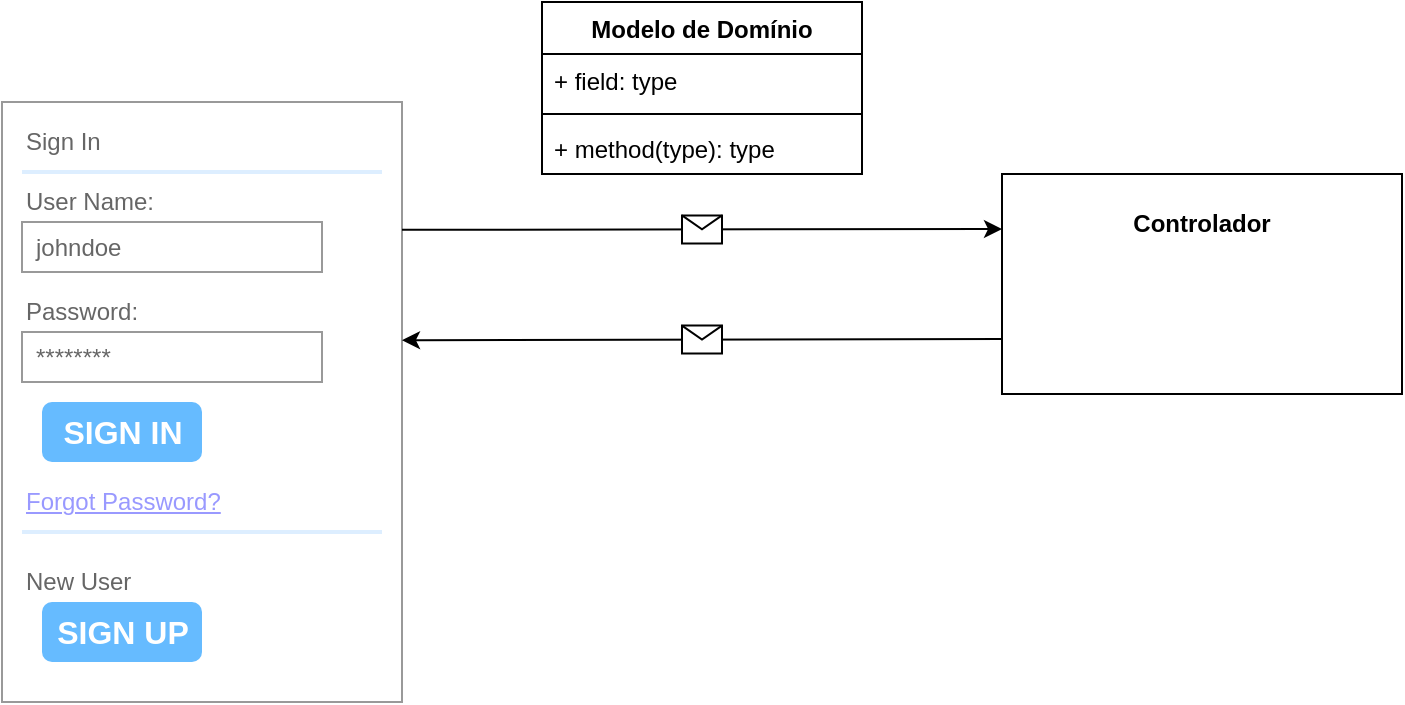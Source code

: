 <mxfile version="14.4.3" type="github">
  <diagram id="7doIYwECC2e5cuH4PdA4" name="Page-1">
    <mxGraphModel dx="1426" dy="794" grid="1" gridSize="10" guides="1" tooltips="1" connect="1" arrows="1" fold="1" page="1" pageScale="1" pageWidth="850" pageHeight="1100" math="0" shadow="0">
      <root>
        <mxCell id="0" />
        <mxCell id="1" parent="0" />
        <mxCell id="7HSKNoTUqcII2gSE9vNd-4" value="" style="strokeWidth=1;shadow=0;dashed=0;align=center;html=1;shape=mxgraph.mockup.forms.rrect;rSize=0;strokeColor=#999999;fillColor=#ffffff;" vertex="1" parent="1">
          <mxGeometry x="70" y="170" width="200" height="300" as="geometry" />
        </mxCell>
        <mxCell id="7HSKNoTUqcII2gSE9vNd-5" value="Sign In" style="strokeWidth=1;shadow=0;dashed=0;align=center;html=1;shape=mxgraph.mockup.forms.anchor;fontSize=12;fontColor=#666666;align=left;resizeWidth=1;spacingLeft=0;" vertex="1" parent="7HSKNoTUqcII2gSE9vNd-4">
          <mxGeometry width="100" height="20" relative="1" as="geometry">
            <mxPoint x="10" y="10" as="offset" />
          </mxGeometry>
        </mxCell>
        <mxCell id="7HSKNoTUqcII2gSE9vNd-6" value="" style="shape=line;strokeColor=#ddeeff;strokeWidth=2;html=1;resizeWidth=1;" vertex="1" parent="7HSKNoTUqcII2gSE9vNd-4">
          <mxGeometry width="180" height="10" relative="1" as="geometry">
            <mxPoint x="10" y="30" as="offset" />
          </mxGeometry>
        </mxCell>
        <mxCell id="7HSKNoTUqcII2gSE9vNd-7" value="User Name:" style="strokeWidth=1;shadow=0;dashed=0;align=center;html=1;shape=mxgraph.mockup.forms.anchor;fontSize=12;fontColor=#666666;align=left;resizeWidth=1;spacingLeft=0;" vertex="1" parent="7HSKNoTUqcII2gSE9vNd-4">
          <mxGeometry width="100" height="20" relative="1" as="geometry">
            <mxPoint x="10" y="40" as="offset" />
          </mxGeometry>
        </mxCell>
        <mxCell id="7HSKNoTUqcII2gSE9vNd-8" value="johndoe" style="strokeWidth=1;shadow=0;dashed=0;align=center;html=1;shape=mxgraph.mockup.forms.rrect;rSize=0;strokeColor=#999999;fontColor=#666666;align=left;spacingLeft=5;resizeWidth=1;" vertex="1" parent="7HSKNoTUqcII2gSE9vNd-4">
          <mxGeometry width="150" height="25" relative="1" as="geometry">
            <mxPoint x="10" y="60" as="offset" />
          </mxGeometry>
        </mxCell>
        <mxCell id="7HSKNoTUqcII2gSE9vNd-9" value="Password:" style="strokeWidth=1;shadow=0;dashed=0;align=center;html=1;shape=mxgraph.mockup.forms.anchor;fontSize=12;fontColor=#666666;align=left;resizeWidth=1;spacingLeft=0;" vertex="1" parent="7HSKNoTUqcII2gSE9vNd-4">
          <mxGeometry width="100" height="20" relative="1" as="geometry">
            <mxPoint x="10" y="95" as="offset" />
          </mxGeometry>
        </mxCell>
        <mxCell id="7HSKNoTUqcII2gSE9vNd-10" value="********" style="strokeWidth=1;shadow=0;dashed=0;align=center;html=1;shape=mxgraph.mockup.forms.rrect;rSize=0;strokeColor=#999999;fontColor=#666666;align=left;spacingLeft=5;resizeWidth=1;" vertex="1" parent="7HSKNoTUqcII2gSE9vNd-4">
          <mxGeometry width="150" height="25" relative="1" as="geometry">
            <mxPoint x="10" y="115" as="offset" />
          </mxGeometry>
        </mxCell>
        <mxCell id="7HSKNoTUqcII2gSE9vNd-11" value="SIGN IN" style="strokeWidth=1;shadow=0;dashed=0;align=center;html=1;shape=mxgraph.mockup.forms.rrect;rSize=5;strokeColor=none;fontColor=#ffffff;fillColor=#66bbff;fontSize=16;fontStyle=1;" vertex="1" parent="7HSKNoTUqcII2gSE9vNd-4">
          <mxGeometry y="1" width="80" height="30" relative="1" as="geometry">
            <mxPoint x="20" y="-150" as="offset" />
          </mxGeometry>
        </mxCell>
        <mxCell id="7HSKNoTUqcII2gSE9vNd-12" value="Forgot Password?" style="strokeWidth=1;shadow=0;dashed=0;align=center;html=1;shape=mxgraph.mockup.forms.anchor;fontSize=12;fontColor=#9999ff;align=left;spacingLeft=0;fontStyle=4;resizeWidth=1;" vertex="1" parent="7HSKNoTUqcII2gSE9vNd-4">
          <mxGeometry y="1" width="150" height="20" relative="1" as="geometry">
            <mxPoint x="10" y="-110" as="offset" />
          </mxGeometry>
        </mxCell>
        <mxCell id="7HSKNoTUqcII2gSE9vNd-13" value="" style="shape=line;strokeColor=#ddeeff;strokeWidth=2;html=1;resizeWidth=1;" vertex="1" parent="7HSKNoTUqcII2gSE9vNd-4">
          <mxGeometry y="1" width="180" height="10" relative="1" as="geometry">
            <mxPoint x="10" y="-90" as="offset" />
          </mxGeometry>
        </mxCell>
        <mxCell id="7HSKNoTUqcII2gSE9vNd-14" value="New User" style="strokeWidth=1;shadow=0;dashed=0;align=center;html=1;shape=mxgraph.mockup.forms.anchor;fontSize=12;fontColor=#666666;align=left;spacingLeft=0;resizeWidth=1;" vertex="1" parent="7HSKNoTUqcII2gSE9vNd-4">
          <mxGeometry y="1" width="150" height="20" relative="1" as="geometry">
            <mxPoint x="10" y="-70" as="offset" />
          </mxGeometry>
        </mxCell>
        <mxCell id="7HSKNoTUqcII2gSE9vNd-15" value="SIGN UP" style="strokeWidth=1;shadow=0;dashed=0;align=center;html=1;shape=mxgraph.mockup.forms.rrect;rSize=5;strokeColor=none;fontColor=#ffffff;fillColor=#66bbff;fontSize=16;fontStyle=1;" vertex="1" parent="7HSKNoTUqcII2gSE9vNd-4">
          <mxGeometry y="1" width="80" height="30" relative="1" as="geometry">
            <mxPoint x="20" y="-50" as="offset" />
          </mxGeometry>
        </mxCell>
        <mxCell id="7HSKNoTUqcII2gSE9vNd-16" value="&lt;p style=&quot;margin: 0px ; margin-top: 4px ; text-align: center&quot;&gt;&lt;br&gt;&lt;b&gt;Controlador&lt;/b&gt;&lt;/p&gt;" style="verticalAlign=top;align=left;overflow=fill;fontSize=12;fontFamily=Helvetica;html=1;" vertex="1" parent="1">
          <mxGeometry x="570" y="206" width="200" height="110" as="geometry" />
        </mxCell>
        <mxCell id="7HSKNoTUqcII2gSE9vNd-17" value="Modelo de Domínio" style="swimlane;fontStyle=1;align=center;verticalAlign=top;childLayout=stackLayout;horizontal=1;startSize=26;horizontalStack=0;resizeParent=1;resizeParentMax=0;resizeLast=0;collapsible=1;marginBottom=0;" vertex="1" parent="1">
          <mxGeometry x="340" y="120" width="160" height="86" as="geometry" />
        </mxCell>
        <mxCell id="7HSKNoTUqcII2gSE9vNd-18" value="+ field: type" style="text;strokeColor=none;fillColor=none;align=left;verticalAlign=top;spacingLeft=4;spacingRight=4;overflow=hidden;rotatable=0;points=[[0,0.5],[1,0.5]];portConstraint=eastwest;" vertex="1" parent="7HSKNoTUqcII2gSE9vNd-17">
          <mxGeometry y="26" width="160" height="26" as="geometry" />
        </mxCell>
        <mxCell id="7HSKNoTUqcII2gSE9vNd-19" value="" style="line;strokeWidth=1;fillColor=none;align=left;verticalAlign=middle;spacingTop=-1;spacingLeft=3;spacingRight=3;rotatable=0;labelPosition=right;points=[];portConstraint=eastwest;" vertex="1" parent="7HSKNoTUqcII2gSE9vNd-17">
          <mxGeometry y="52" width="160" height="8" as="geometry" />
        </mxCell>
        <mxCell id="7HSKNoTUqcII2gSE9vNd-20" value="+ method(type): type" style="text;strokeColor=none;fillColor=none;align=left;verticalAlign=top;spacingLeft=4;spacingRight=4;overflow=hidden;rotatable=0;points=[[0,0.5],[1,0.5]];portConstraint=eastwest;" vertex="1" parent="7HSKNoTUqcII2gSE9vNd-17">
          <mxGeometry y="60" width="160" height="26" as="geometry" />
        </mxCell>
        <mxCell id="7HSKNoTUqcII2gSE9vNd-24" value="" style="endArrow=classic;html=1;exitX=1;exitY=0.213;exitDx=0;exitDy=0;exitPerimeter=0;entryX=0;entryY=0.25;entryDx=0;entryDy=0;" edge="1" parent="1" source="7HSKNoTUqcII2gSE9vNd-4" target="7HSKNoTUqcII2gSE9vNd-16">
          <mxGeometry relative="1" as="geometry">
            <mxPoint x="310" y="230" as="sourcePoint" />
            <mxPoint x="410" y="230" as="targetPoint" />
          </mxGeometry>
        </mxCell>
        <mxCell id="7HSKNoTUqcII2gSE9vNd-25" value="" style="shape=message;html=1;outlineConnect=0;" vertex="1" parent="7HSKNoTUqcII2gSE9vNd-24">
          <mxGeometry width="20" height="14" relative="1" as="geometry">
            <mxPoint x="-10" y="-7" as="offset" />
          </mxGeometry>
        </mxCell>
        <mxCell id="7HSKNoTUqcII2gSE9vNd-26" value="" style="endArrow=classic;html=1;exitX=0;exitY=0.75;exitDx=0;exitDy=0;entryX=1;entryY=0.397;entryDx=0;entryDy=0;entryPerimeter=0;" edge="1" parent="1" source="7HSKNoTUqcII2gSE9vNd-16" target="7HSKNoTUqcII2gSE9vNd-4">
          <mxGeometry relative="1" as="geometry">
            <mxPoint x="400" y="330" as="sourcePoint" />
            <mxPoint x="500" y="330" as="targetPoint" />
          </mxGeometry>
        </mxCell>
        <mxCell id="7HSKNoTUqcII2gSE9vNd-27" value="" style="shape=message;html=1;outlineConnect=0;" vertex="1" parent="7HSKNoTUqcII2gSE9vNd-26">
          <mxGeometry width="20" height="14" relative="1" as="geometry">
            <mxPoint x="-10" y="-7" as="offset" />
          </mxGeometry>
        </mxCell>
      </root>
    </mxGraphModel>
  </diagram>
</mxfile>
